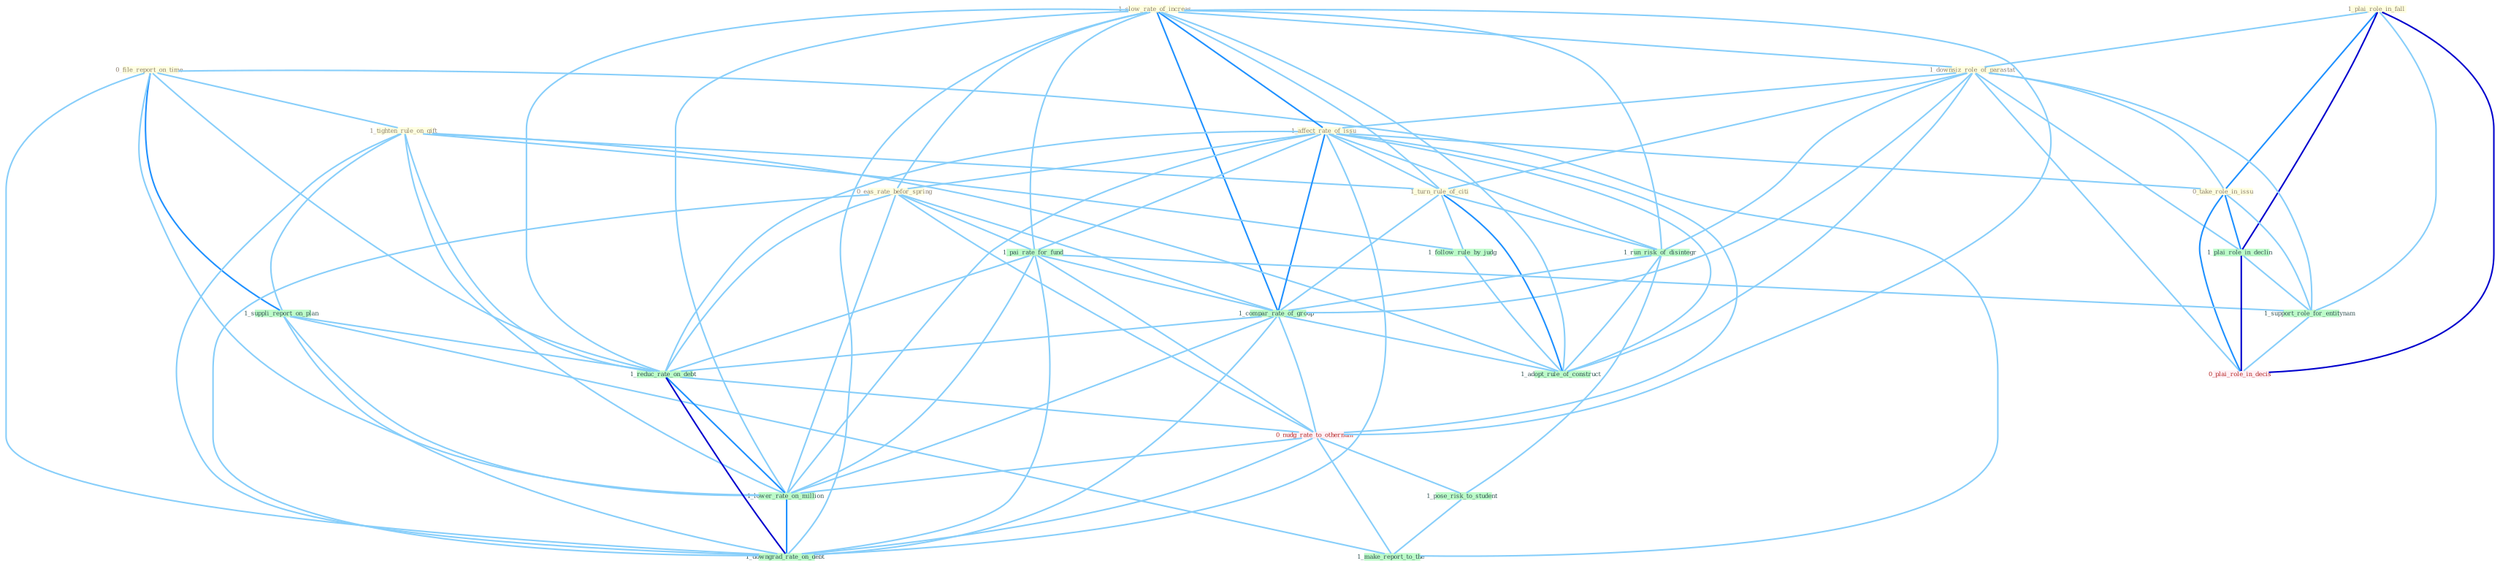 Graph G{ 
    node
    [shape=polygon,style=filled,width=.5,height=.06,color="#BDFCC9",fixedsize=true,fontsize=4,
    fontcolor="#2f4f4f"];
    {node
    [color="#ffffe0", fontcolor="#8b7d6b"] "0_file_report_on_time " "1_slow_rate_of_increas " "1_plai_role_in_fall " "1_downsiz_role_of_parastat " "1_tighten_rule_on_gift " "1_affect_rate_of_issu " "1_turn_rule_of_citi " "0_take_role_in_issu " "0_eas_rate_befor_spring "}
{node [color="#fff0f5", fontcolor="#b22222"] "0_nudg_rate_to_othernum " "0_plai_role_in_decis "}
edge [color="#B0E2FF"];

	"0_file_report_on_time " -- "1_tighten_rule_on_gift " [w="1", color="#87cefa" ];
	"0_file_report_on_time " -- "1_suppli_report_on_plan " [w="2", color="#1e90ff" , len=0.8];
	"0_file_report_on_time " -- "1_reduc_rate_on_debt " [w="1", color="#87cefa" ];
	"0_file_report_on_time " -- "1_lower_rate_on_million " [w="1", color="#87cefa" ];
	"0_file_report_on_time " -- "1_downgrad_rate_on_debt " [w="1", color="#87cefa" ];
	"0_file_report_on_time " -- "1_make_report_to_the " [w="1", color="#87cefa" ];
	"1_slow_rate_of_increas " -- "1_downsiz_role_of_parastat " [w="1", color="#87cefa" ];
	"1_slow_rate_of_increas " -- "1_affect_rate_of_issu " [w="2", color="#1e90ff" , len=0.8];
	"1_slow_rate_of_increas " -- "1_turn_rule_of_citi " [w="1", color="#87cefa" ];
	"1_slow_rate_of_increas " -- "0_eas_rate_befor_spring " [w="1", color="#87cefa" ];
	"1_slow_rate_of_increas " -- "1_run_risk_of_disintegr " [w="1", color="#87cefa" ];
	"1_slow_rate_of_increas " -- "1_pai_rate_for_fund " [w="1", color="#87cefa" ];
	"1_slow_rate_of_increas " -- "1_compar_rate_of_group " [w="2", color="#1e90ff" , len=0.8];
	"1_slow_rate_of_increas " -- "1_reduc_rate_on_debt " [w="1", color="#87cefa" ];
	"1_slow_rate_of_increas " -- "0_nudg_rate_to_othernum " [w="1", color="#87cefa" ];
	"1_slow_rate_of_increas " -- "1_adopt_rule_of_construct " [w="1", color="#87cefa" ];
	"1_slow_rate_of_increas " -- "1_lower_rate_on_million " [w="1", color="#87cefa" ];
	"1_slow_rate_of_increas " -- "1_downgrad_rate_on_debt " [w="1", color="#87cefa" ];
	"1_plai_role_in_fall " -- "1_downsiz_role_of_parastat " [w="1", color="#87cefa" ];
	"1_plai_role_in_fall " -- "0_take_role_in_issu " [w="2", color="#1e90ff" , len=0.8];
	"1_plai_role_in_fall " -- "1_plai_role_in_declin " [w="3", color="#0000cd" , len=0.6];
	"1_plai_role_in_fall " -- "1_support_role_for_entitynam " [w="1", color="#87cefa" ];
	"1_plai_role_in_fall " -- "0_plai_role_in_decis " [w="3", color="#0000cd" , len=0.6];
	"1_downsiz_role_of_parastat " -- "1_affect_rate_of_issu " [w="1", color="#87cefa" ];
	"1_downsiz_role_of_parastat " -- "1_turn_rule_of_citi " [w="1", color="#87cefa" ];
	"1_downsiz_role_of_parastat " -- "0_take_role_in_issu " [w="1", color="#87cefa" ];
	"1_downsiz_role_of_parastat " -- "1_run_risk_of_disintegr " [w="1", color="#87cefa" ];
	"1_downsiz_role_of_parastat " -- "1_plai_role_in_declin " [w="1", color="#87cefa" ];
	"1_downsiz_role_of_parastat " -- "1_compar_rate_of_group " [w="1", color="#87cefa" ];
	"1_downsiz_role_of_parastat " -- "1_support_role_for_entitynam " [w="1", color="#87cefa" ];
	"1_downsiz_role_of_parastat " -- "0_plai_role_in_decis " [w="1", color="#87cefa" ];
	"1_downsiz_role_of_parastat " -- "1_adopt_rule_of_construct " [w="1", color="#87cefa" ];
	"1_tighten_rule_on_gift " -- "1_turn_rule_of_citi " [w="1", color="#87cefa" ];
	"1_tighten_rule_on_gift " -- "1_suppli_report_on_plan " [w="1", color="#87cefa" ];
	"1_tighten_rule_on_gift " -- "1_follow_rule_by_judg " [w="1", color="#87cefa" ];
	"1_tighten_rule_on_gift " -- "1_reduc_rate_on_debt " [w="1", color="#87cefa" ];
	"1_tighten_rule_on_gift " -- "1_adopt_rule_of_construct " [w="1", color="#87cefa" ];
	"1_tighten_rule_on_gift " -- "1_lower_rate_on_million " [w="1", color="#87cefa" ];
	"1_tighten_rule_on_gift " -- "1_downgrad_rate_on_debt " [w="1", color="#87cefa" ];
	"1_affect_rate_of_issu " -- "1_turn_rule_of_citi " [w="1", color="#87cefa" ];
	"1_affect_rate_of_issu " -- "0_take_role_in_issu " [w="1", color="#87cefa" ];
	"1_affect_rate_of_issu " -- "0_eas_rate_befor_spring " [w="1", color="#87cefa" ];
	"1_affect_rate_of_issu " -- "1_run_risk_of_disintegr " [w="1", color="#87cefa" ];
	"1_affect_rate_of_issu " -- "1_pai_rate_for_fund " [w="1", color="#87cefa" ];
	"1_affect_rate_of_issu " -- "1_compar_rate_of_group " [w="2", color="#1e90ff" , len=0.8];
	"1_affect_rate_of_issu " -- "1_reduc_rate_on_debt " [w="1", color="#87cefa" ];
	"1_affect_rate_of_issu " -- "0_nudg_rate_to_othernum " [w="1", color="#87cefa" ];
	"1_affect_rate_of_issu " -- "1_adopt_rule_of_construct " [w="1", color="#87cefa" ];
	"1_affect_rate_of_issu " -- "1_lower_rate_on_million " [w="1", color="#87cefa" ];
	"1_affect_rate_of_issu " -- "1_downgrad_rate_on_debt " [w="1", color="#87cefa" ];
	"1_turn_rule_of_citi " -- "1_run_risk_of_disintegr " [w="1", color="#87cefa" ];
	"1_turn_rule_of_citi " -- "1_follow_rule_by_judg " [w="1", color="#87cefa" ];
	"1_turn_rule_of_citi " -- "1_compar_rate_of_group " [w="1", color="#87cefa" ];
	"1_turn_rule_of_citi " -- "1_adopt_rule_of_construct " [w="2", color="#1e90ff" , len=0.8];
	"0_take_role_in_issu " -- "1_plai_role_in_declin " [w="2", color="#1e90ff" , len=0.8];
	"0_take_role_in_issu " -- "1_support_role_for_entitynam " [w="1", color="#87cefa" ];
	"0_take_role_in_issu " -- "0_plai_role_in_decis " [w="2", color="#1e90ff" , len=0.8];
	"0_eas_rate_befor_spring " -- "1_pai_rate_for_fund " [w="1", color="#87cefa" ];
	"0_eas_rate_befor_spring " -- "1_compar_rate_of_group " [w="1", color="#87cefa" ];
	"0_eas_rate_befor_spring " -- "1_reduc_rate_on_debt " [w="1", color="#87cefa" ];
	"0_eas_rate_befor_spring " -- "0_nudg_rate_to_othernum " [w="1", color="#87cefa" ];
	"0_eas_rate_befor_spring " -- "1_lower_rate_on_million " [w="1", color="#87cefa" ];
	"0_eas_rate_befor_spring " -- "1_downgrad_rate_on_debt " [w="1", color="#87cefa" ];
	"1_run_risk_of_disintegr " -- "1_compar_rate_of_group " [w="1", color="#87cefa" ];
	"1_run_risk_of_disintegr " -- "1_pose_risk_to_student " [w="1", color="#87cefa" ];
	"1_run_risk_of_disintegr " -- "1_adopt_rule_of_construct " [w="1", color="#87cefa" ];
	"1_plai_role_in_declin " -- "1_support_role_for_entitynam " [w="1", color="#87cefa" ];
	"1_plai_role_in_declin " -- "0_plai_role_in_decis " [w="3", color="#0000cd" , len=0.6];
	"1_suppli_report_on_plan " -- "1_reduc_rate_on_debt " [w="1", color="#87cefa" ];
	"1_suppli_report_on_plan " -- "1_lower_rate_on_million " [w="1", color="#87cefa" ];
	"1_suppli_report_on_plan " -- "1_downgrad_rate_on_debt " [w="1", color="#87cefa" ];
	"1_suppli_report_on_plan " -- "1_make_report_to_the " [w="1", color="#87cefa" ];
	"1_pai_rate_for_fund " -- "1_compar_rate_of_group " [w="1", color="#87cefa" ];
	"1_pai_rate_for_fund " -- "1_reduc_rate_on_debt " [w="1", color="#87cefa" ];
	"1_pai_rate_for_fund " -- "0_nudg_rate_to_othernum " [w="1", color="#87cefa" ];
	"1_pai_rate_for_fund " -- "1_support_role_for_entitynam " [w="1", color="#87cefa" ];
	"1_pai_rate_for_fund " -- "1_lower_rate_on_million " [w="1", color="#87cefa" ];
	"1_pai_rate_for_fund " -- "1_downgrad_rate_on_debt " [w="1", color="#87cefa" ];
	"1_follow_rule_by_judg " -- "1_adopt_rule_of_construct " [w="1", color="#87cefa" ];
	"1_compar_rate_of_group " -- "1_reduc_rate_on_debt " [w="1", color="#87cefa" ];
	"1_compar_rate_of_group " -- "0_nudg_rate_to_othernum " [w="1", color="#87cefa" ];
	"1_compar_rate_of_group " -- "1_adopt_rule_of_construct " [w="1", color="#87cefa" ];
	"1_compar_rate_of_group " -- "1_lower_rate_on_million " [w="1", color="#87cefa" ];
	"1_compar_rate_of_group " -- "1_downgrad_rate_on_debt " [w="1", color="#87cefa" ];
	"1_reduc_rate_on_debt " -- "0_nudg_rate_to_othernum " [w="1", color="#87cefa" ];
	"1_reduc_rate_on_debt " -- "1_lower_rate_on_million " [w="2", color="#1e90ff" , len=0.8];
	"1_reduc_rate_on_debt " -- "1_downgrad_rate_on_debt " [w="3", color="#0000cd" , len=0.6];
	"0_nudg_rate_to_othernum " -- "1_pose_risk_to_student " [w="1", color="#87cefa" ];
	"0_nudg_rate_to_othernum " -- "1_lower_rate_on_million " [w="1", color="#87cefa" ];
	"0_nudg_rate_to_othernum " -- "1_downgrad_rate_on_debt " [w="1", color="#87cefa" ];
	"0_nudg_rate_to_othernum " -- "1_make_report_to_the " [w="1", color="#87cefa" ];
	"1_support_role_for_entitynam " -- "0_plai_role_in_decis " [w="1", color="#87cefa" ];
	"1_pose_risk_to_student " -- "1_make_report_to_the " [w="1", color="#87cefa" ];
	"1_lower_rate_on_million " -- "1_downgrad_rate_on_debt " [w="2", color="#1e90ff" , len=0.8];
}